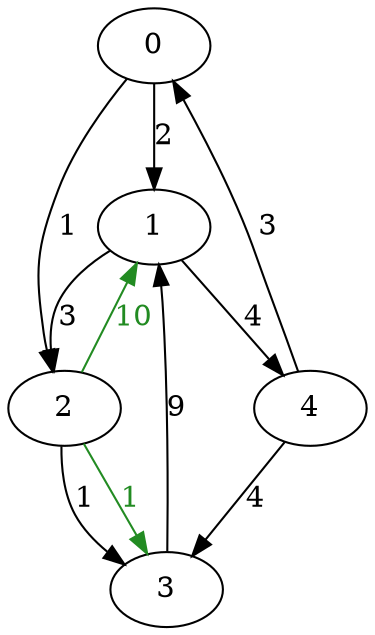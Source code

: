 digraph LAB_08 {
0 -> 1 [label="2"];
0 -> 2 [label="1"];
1 -> 2 [label="3"];
1 -> 4 [label="4"];
2 -> 3 [label="1"];
3 -> 1 [label="9"];
4 -> 0 [label="3"];
4 -> 3 [label="4"];
2 -> 1 [label="10" color="#228b22" fontcolor="#228b22"];
2 -> 3 [label="1" color="#228b22" fontcolor="#228b22"];
}
